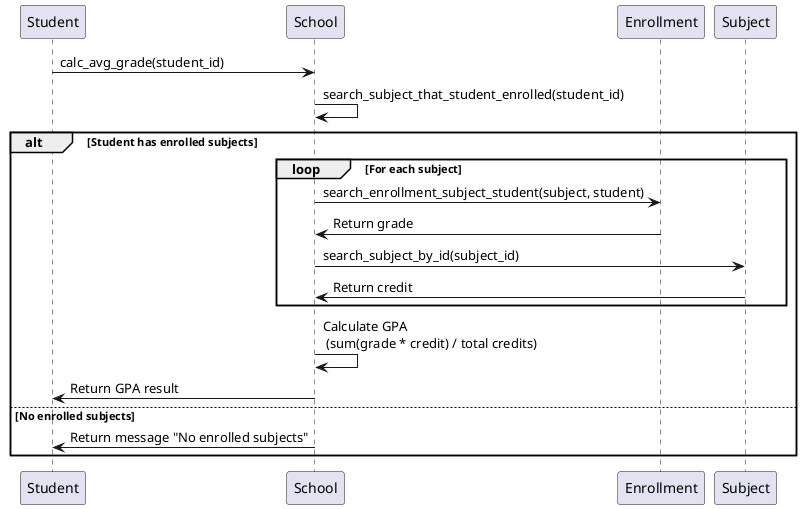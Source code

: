 @startuml
participant Student
participant School
participant Enrollment
participant Subject

Student -> School: calc_avg_grade(student_id)
School -> School: search_subject_that_student_enrolled(student_id)

alt Student has enrolled subjects
    loop For each subject
        School -> Enrollment: search_enrollment_subject_student(subject, student)
        Enrollment -> School: Return grade

        School -> Subject: search_subject_by_id(subject_id)
        Subject -> School: Return credit
    end

    School -> School: Calculate GPA \n (sum(grade * credit) / total credits)
    School -> Student: Return GPA result
else No enrolled subjects
    School -> Student: Return message "No enrolled subjects"
end

@enduml